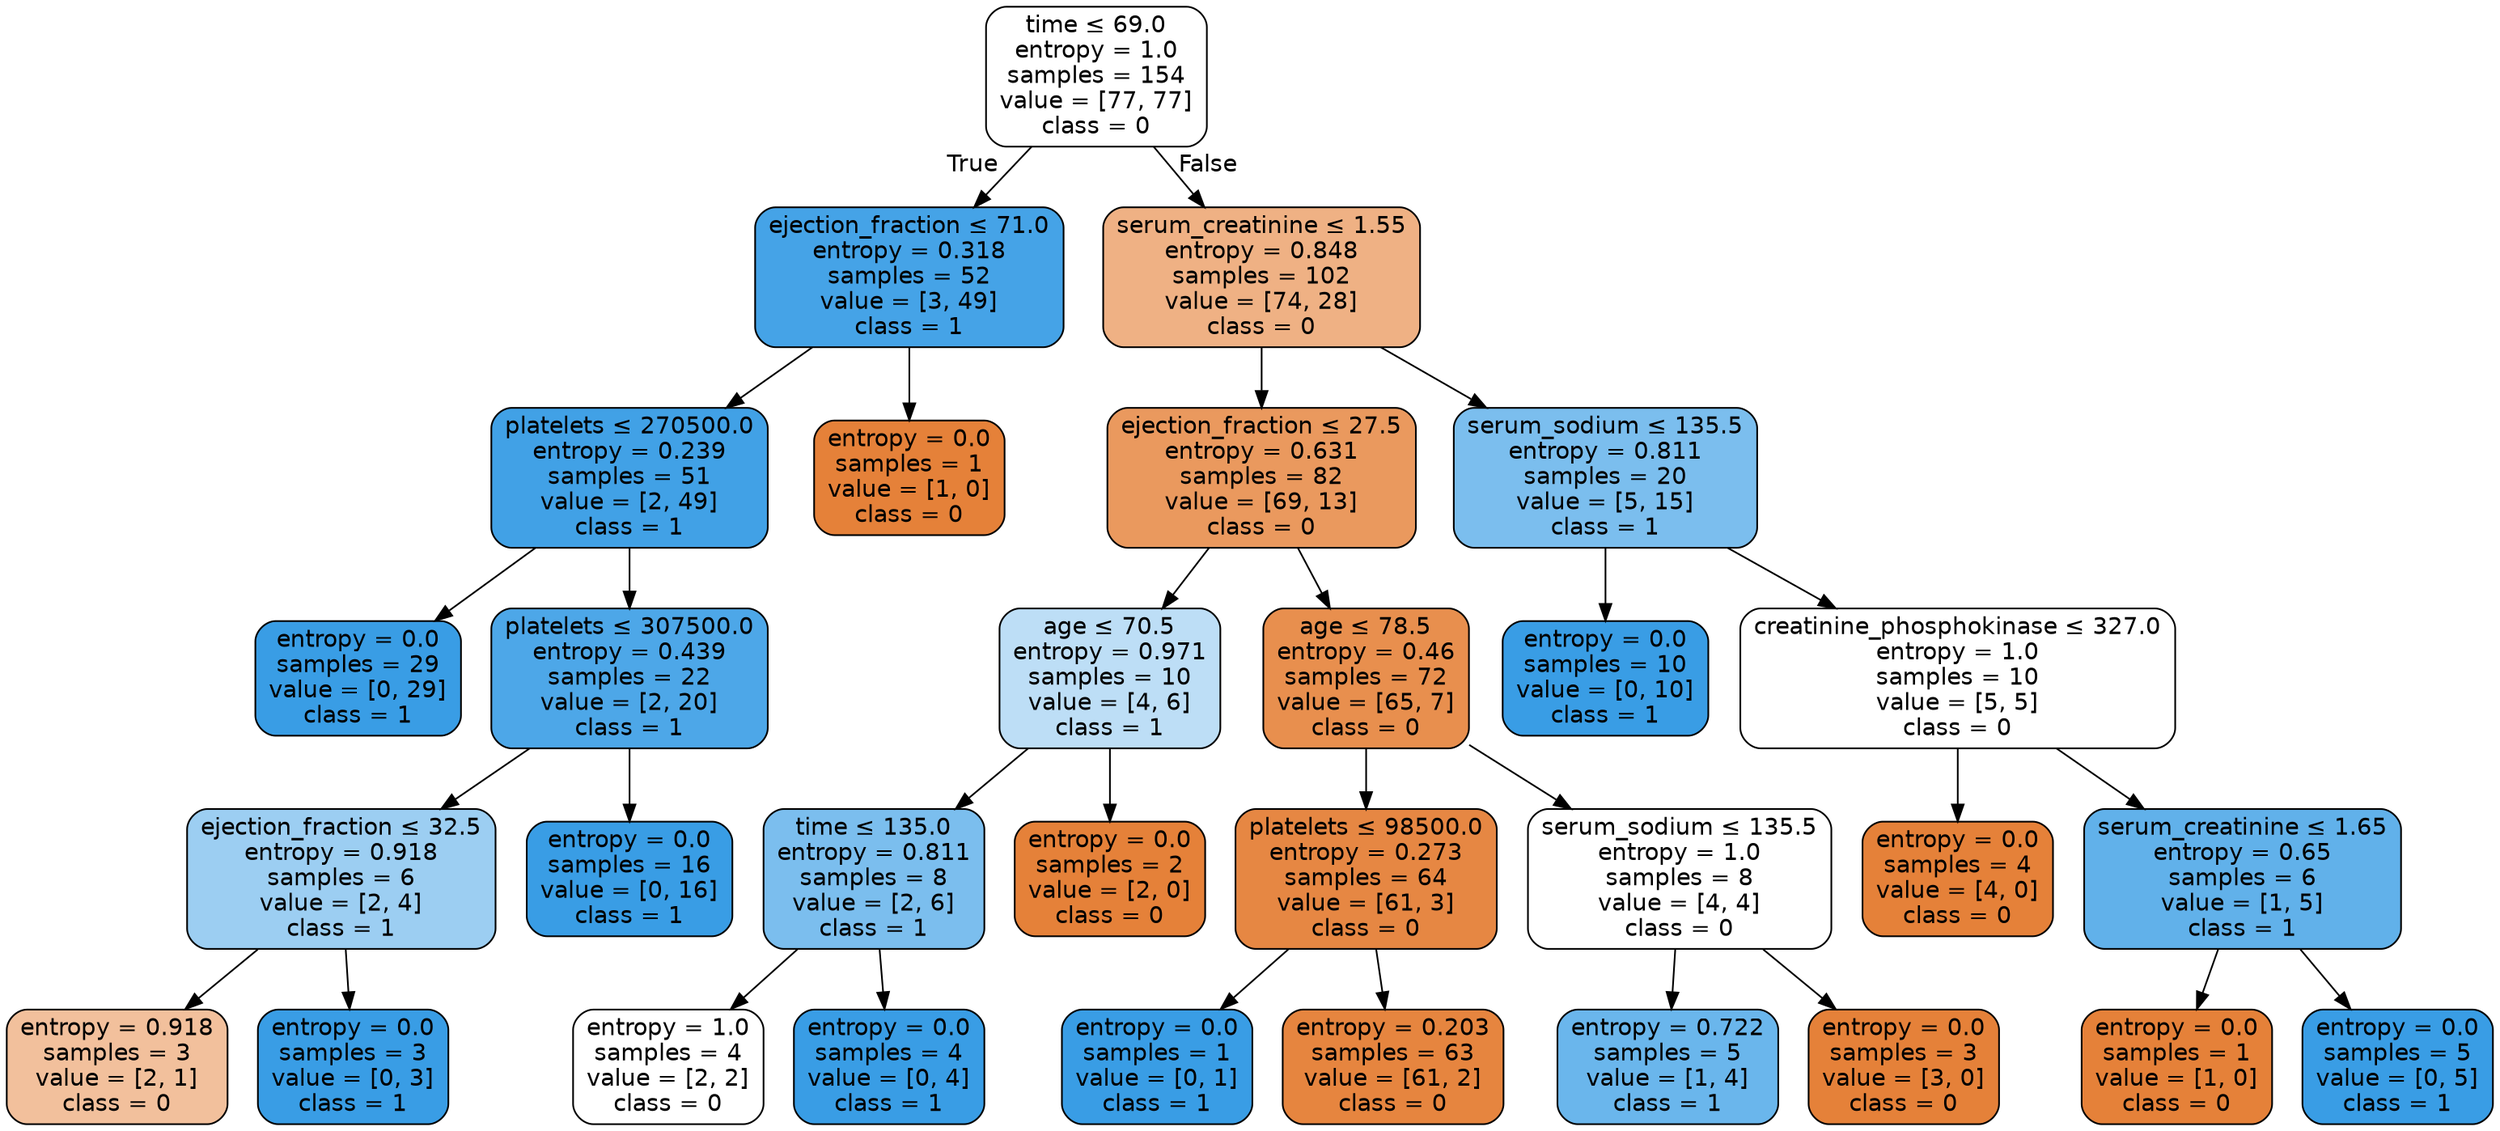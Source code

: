 digraph Tree {
node [shape=box, style="filled, rounded", color="black", fontname=helvetica] ;
edge [fontname=helvetica] ;
0 [label=<time &le; 69.0<br/>entropy = 1.0<br/>samples = 154<br/>value = [77, 77]<br/>class = 0>, fillcolor="#ffffff"] ;
1 [label=<ejection_fraction &le; 71.0<br/>entropy = 0.318<br/>samples = 52<br/>value = [3, 49]<br/>class = 1>, fillcolor="#45a3e7"] ;
0 -> 1 [labeldistance=2.5, labelangle=45, headlabel="True"] ;
2 [label=<platelets &le; 270500.0<br/>entropy = 0.239<br/>samples = 51<br/>value = [2, 49]<br/>class = 1>, fillcolor="#41a1e6"] ;
1 -> 2 ;
3 [label=<entropy = 0.0<br/>samples = 29<br/>value = [0, 29]<br/>class = 1>, fillcolor="#399de5"] ;
2 -> 3 ;
4 [label=<platelets &le; 307500.0<br/>entropy = 0.439<br/>samples = 22<br/>value = [2, 20]<br/>class = 1>, fillcolor="#4da7e8"] ;
2 -> 4 ;
5 [label=<ejection_fraction &le; 32.5<br/>entropy = 0.918<br/>samples = 6<br/>value = [2, 4]<br/>class = 1>, fillcolor="#9ccef2"] ;
4 -> 5 ;
6 [label=<entropy = 0.918<br/>samples = 3<br/>value = [2, 1]<br/>class = 0>, fillcolor="#f2c09c"] ;
5 -> 6 ;
7 [label=<entropy = 0.0<br/>samples = 3<br/>value = [0, 3]<br/>class = 1>, fillcolor="#399de5"] ;
5 -> 7 ;
8 [label=<entropy = 0.0<br/>samples = 16<br/>value = [0, 16]<br/>class = 1>, fillcolor="#399de5"] ;
4 -> 8 ;
9 [label=<entropy = 0.0<br/>samples = 1<br/>value = [1, 0]<br/>class = 0>, fillcolor="#e58139"] ;
1 -> 9 ;
10 [label=<serum_creatinine &le; 1.55<br/>entropy = 0.848<br/>samples = 102<br/>value = [74, 28]<br/>class = 0>, fillcolor="#efb184"] ;
0 -> 10 [labeldistance=2.5, labelangle=-45, headlabel="False"] ;
11 [label=<ejection_fraction &le; 27.5<br/>entropy = 0.631<br/>samples = 82<br/>value = [69, 13]<br/>class = 0>, fillcolor="#ea995e"] ;
10 -> 11 ;
12 [label=<age &le; 70.5<br/>entropy = 0.971<br/>samples = 10<br/>value = [4, 6]<br/>class = 1>, fillcolor="#bddef6"] ;
11 -> 12 ;
13 [label=<time &le; 135.0<br/>entropy = 0.811<br/>samples = 8<br/>value = [2, 6]<br/>class = 1>, fillcolor="#7bbeee"] ;
12 -> 13 ;
14 [label=<entropy = 1.0<br/>samples = 4<br/>value = [2, 2]<br/>class = 0>, fillcolor="#ffffff"] ;
13 -> 14 ;
15 [label=<entropy = 0.0<br/>samples = 4<br/>value = [0, 4]<br/>class = 1>, fillcolor="#399de5"] ;
13 -> 15 ;
16 [label=<entropy = 0.0<br/>samples = 2<br/>value = [2, 0]<br/>class = 0>, fillcolor="#e58139"] ;
12 -> 16 ;
17 [label=<age &le; 78.5<br/>entropy = 0.46<br/>samples = 72<br/>value = [65, 7]<br/>class = 0>, fillcolor="#e88f4e"] ;
11 -> 17 ;
18 [label=<platelets &le; 98500.0<br/>entropy = 0.273<br/>samples = 64<br/>value = [61, 3]<br/>class = 0>, fillcolor="#e68743"] ;
17 -> 18 ;
19 [label=<entropy = 0.0<br/>samples = 1<br/>value = [0, 1]<br/>class = 1>, fillcolor="#399de5"] ;
18 -> 19 ;
20 [label=<entropy = 0.203<br/>samples = 63<br/>value = [61, 2]<br/>class = 0>, fillcolor="#e6853f"] ;
18 -> 20 ;
21 [label=<serum_sodium &le; 135.5<br/>entropy = 1.0<br/>samples = 8<br/>value = [4, 4]<br/>class = 0>, fillcolor="#ffffff"] ;
17 -> 21 ;
22 [label=<entropy = 0.722<br/>samples = 5<br/>value = [1, 4]<br/>class = 1>, fillcolor="#6ab6ec"] ;
21 -> 22 ;
23 [label=<entropy = 0.0<br/>samples = 3<br/>value = [3, 0]<br/>class = 0>, fillcolor="#e58139"] ;
21 -> 23 ;
24 [label=<serum_sodium &le; 135.5<br/>entropy = 0.811<br/>samples = 20<br/>value = [5, 15]<br/>class = 1>, fillcolor="#7bbeee"] ;
10 -> 24 ;
25 [label=<entropy = 0.0<br/>samples = 10<br/>value = [0, 10]<br/>class = 1>, fillcolor="#399de5"] ;
24 -> 25 ;
26 [label=<creatinine_phosphokinase &le; 327.0<br/>entropy = 1.0<br/>samples = 10<br/>value = [5, 5]<br/>class = 0>, fillcolor="#ffffff"] ;
24 -> 26 ;
27 [label=<entropy = 0.0<br/>samples = 4<br/>value = [4, 0]<br/>class = 0>, fillcolor="#e58139"] ;
26 -> 27 ;
28 [label=<serum_creatinine &le; 1.65<br/>entropy = 0.65<br/>samples = 6<br/>value = [1, 5]<br/>class = 1>, fillcolor="#61b1ea"] ;
26 -> 28 ;
29 [label=<entropy = 0.0<br/>samples = 1<br/>value = [1, 0]<br/>class = 0>, fillcolor="#e58139"] ;
28 -> 29 ;
30 [label=<entropy = 0.0<br/>samples = 5<br/>value = [0, 5]<br/>class = 1>, fillcolor="#399de5"] ;
28 -> 30 ;
}